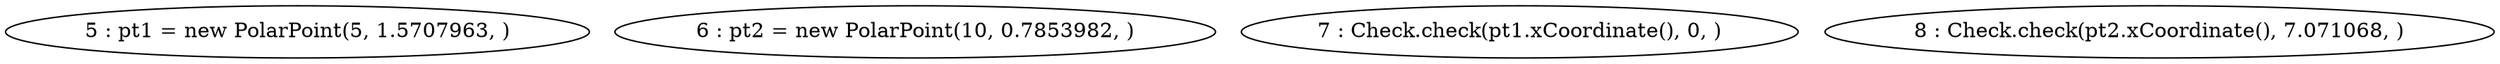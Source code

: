 digraph G {
"5 : pt1 = new PolarPoint(5, 1.5707963, )"
"6 : pt2 = new PolarPoint(10, 0.7853982, )"
"7 : Check.check(pt1.xCoordinate(), 0, )"
"8 : Check.check(pt2.xCoordinate(), 7.071068, )"
}